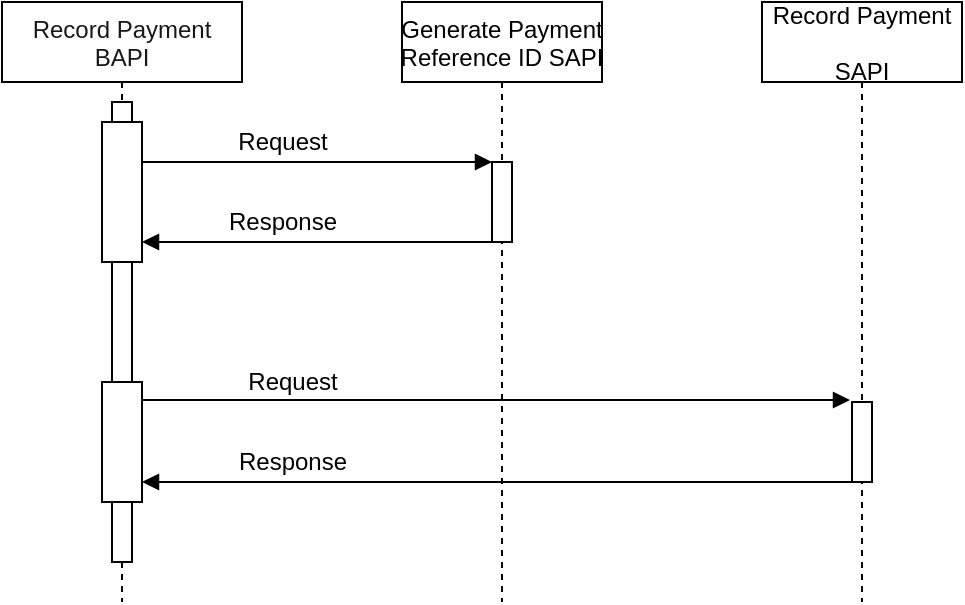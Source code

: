<mxfile version="14.5.4" type="device"><diagram id="CqMQKlVZLlgkj6-HL-Kv" name="Page-1"><mxGraphModel dx="1186" dy="801" grid="1" gridSize="10" guides="1" tooltips="1" connect="1" arrows="1" fold="1" page="1" pageScale="1" pageWidth="850" pageHeight="1100" math="0" shadow="0"><root><mxCell id="0"/><mxCell id="1" parent="0"/><mxCell id="vh6Pw9pX_kVRhqTA1x8s-1" value="Record Payment &#xA;BAPI" style="shape=umlLifeline;perimeter=lifelinePerimeter;container=1;collapsible=0;recursiveResize=0;rounded=0;shadow=0;strokeWidth=1;textOpacity=90;spacing=0;" vertex="1" parent="1"><mxGeometry x="100" y="80" width="120" height="300" as="geometry"/></mxCell><mxCell id="vh6Pw9pX_kVRhqTA1x8s-2" value="" style="points=[];perimeter=orthogonalPerimeter;rounded=0;shadow=0;strokeWidth=1;" vertex="1" parent="vh6Pw9pX_kVRhqTA1x8s-1"><mxGeometry x="90" y="120" as="geometry"/></mxCell><mxCell id="vh6Pw9pX_kVRhqTA1x8s-3" value="" style="points=[];perimeter=orthogonalPerimeter;rounded=0;shadow=0;strokeWidth=1;" vertex="1" parent="vh6Pw9pX_kVRhqTA1x8s-1"><mxGeometry x="55" y="50" width="10" height="230" as="geometry"/></mxCell><mxCell id="vh6Pw9pX_kVRhqTA1x8s-4" value="" style="points=[];perimeter=orthogonalPerimeter;rounded=0;shadow=0;strokeWidth=1;" vertex="1" parent="vh6Pw9pX_kVRhqTA1x8s-1"><mxGeometry x="50" y="60" width="20" height="70" as="geometry"/></mxCell><mxCell id="vh6Pw9pX_kVRhqTA1x8s-5" value="Generate Payment &#xA;Reference ID SAPI" style="shape=umlLifeline;perimeter=lifelinePerimeter;container=1;collapsible=0;recursiveResize=0;rounded=0;shadow=0;strokeWidth=1;" vertex="1" parent="1"><mxGeometry x="300" y="80" width="100" height="300" as="geometry"/></mxCell><mxCell id="vh6Pw9pX_kVRhqTA1x8s-6" value="" style="points=[];perimeter=orthogonalPerimeter;rounded=0;shadow=0;strokeWidth=1;" vertex="1" parent="vh6Pw9pX_kVRhqTA1x8s-5"><mxGeometry x="45" y="80" width="10" height="40" as="geometry"/></mxCell><mxCell id="vh6Pw9pX_kVRhqTA1x8s-8" value="" style="verticalAlign=bottom;endArrow=block;entryX=0;entryY=0;shadow=0;strokeWidth=1;" edge="1" parent="1" target="vh6Pw9pX_kVRhqTA1x8s-6"><mxGeometry relative="1" as="geometry"><mxPoint x="170" y="160" as="sourcePoint"/></mxGeometry></mxCell><mxCell id="vh6Pw9pX_kVRhqTA1x8s-9" value="" style="verticalAlign=bottom;endArrow=block;shadow=0;strokeWidth=1;" edge="1" parent="1" source="vh6Pw9pX_kVRhqTA1x8s-6"><mxGeometry relative="1" as="geometry"><mxPoint x="240" y="200" as="sourcePoint"/><mxPoint x="170" y="200" as="targetPoint"/></mxGeometry></mxCell><mxCell id="vh6Pw9pX_kVRhqTA1x8s-10" value="Request" style="text;html=1;align=center;verticalAlign=middle;resizable=0;points=[];autosize=1;" vertex="1" parent="1"><mxGeometry x="210" y="140" width="60" height="20" as="geometry"/></mxCell><mxCell id="vh6Pw9pX_kVRhqTA1x8s-11" value="Response" style="text;html=1;align=center;verticalAlign=middle;resizable=0;points=[];autosize=1;" vertex="1" parent="1"><mxGeometry x="205" y="180" width="70" height="20" as="geometry"/></mxCell><mxCell id="vh6Pw9pX_kVRhqTA1x8s-12" value="" style="verticalAlign=bottom;endArrow=block;entryX=-0.1;entryY=-0.025;shadow=0;strokeWidth=1;entryDx=0;entryDy=0;entryPerimeter=0;" edge="1" parent="1" source="vh6Pw9pX_kVRhqTA1x8s-16" target="vh6Pw9pX_kVRhqTA1x8s-19"><mxGeometry relative="1" as="geometry"><mxPoint x="190" y="280" as="sourcePoint"/><mxPoint x="350" y="280" as="targetPoint"/></mxGeometry></mxCell><mxCell id="vh6Pw9pX_kVRhqTA1x8s-13" value="Response" style="text;html=1;align=center;verticalAlign=middle;resizable=0;points=[];autosize=1;" vertex="1" parent="1"><mxGeometry x="210" y="300" width="70" height="20" as="geometry"/></mxCell><mxCell id="vh6Pw9pX_kVRhqTA1x8s-14" value="" style="verticalAlign=bottom;endArrow=block;shadow=0;strokeWidth=1;exitX=0;exitY=1;exitDx=0;exitDy=0;exitPerimeter=0;" edge="1" parent="1" target="vh6Pw9pX_kVRhqTA1x8s-16" source="vh6Pw9pX_kVRhqTA1x8s-19"><mxGeometry relative="1" as="geometry"><mxPoint x="350" y="320" as="sourcePoint"/><mxPoint x="190" y="320" as="targetPoint"/></mxGeometry></mxCell><mxCell id="vh6Pw9pX_kVRhqTA1x8s-15" value="Request" style="text;html=1;align=center;verticalAlign=middle;resizable=0;points=[];autosize=1;" vertex="1" parent="1"><mxGeometry x="215" y="260" width="60" height="20" as="geometry"/></mxCell><mxCell id="vh6Pw9pX_kVRhqTA1x8s-16" value="" style="points=[];perimeter=orthogonalPerimeter;rounded=0;shadow=0;strokeWidth=1;" vertex="1" parent="1"><mxGeometry x="150" y="270" width="20" height="60" as="geometry"/></mxCell><mxCell id="vh6Pw9pX_kVRhqTA1x8s-17" value="Record Payment &#xA;&#xA;SAPI" style="shape=umlLifeline;perimeter=lifelinePerimeter;container=1;collapsible=0;recursiveResize=0;rounded=0;shadow=0;strokeWidth=1;" vertex="1" parent="1"><mxGeometry x="480" y="80" width="100" height="300" as="geometry"/></mxCell><mxCell id="vh6Pw9pX_kVRhqTA1x8s-19" value="" style="points=[];perimeter=orthogonalPerimeter;rounded=0;shadow=0;strokeWidth=1;" vertex="1" parent="vh6Pw9pX_kVRhqTA1x8s-17"><mxGeometry x="45" y="200" width="10" height="40" as="geometry"/></mxCell></root></mxGraphModel></diagram></mxfile>